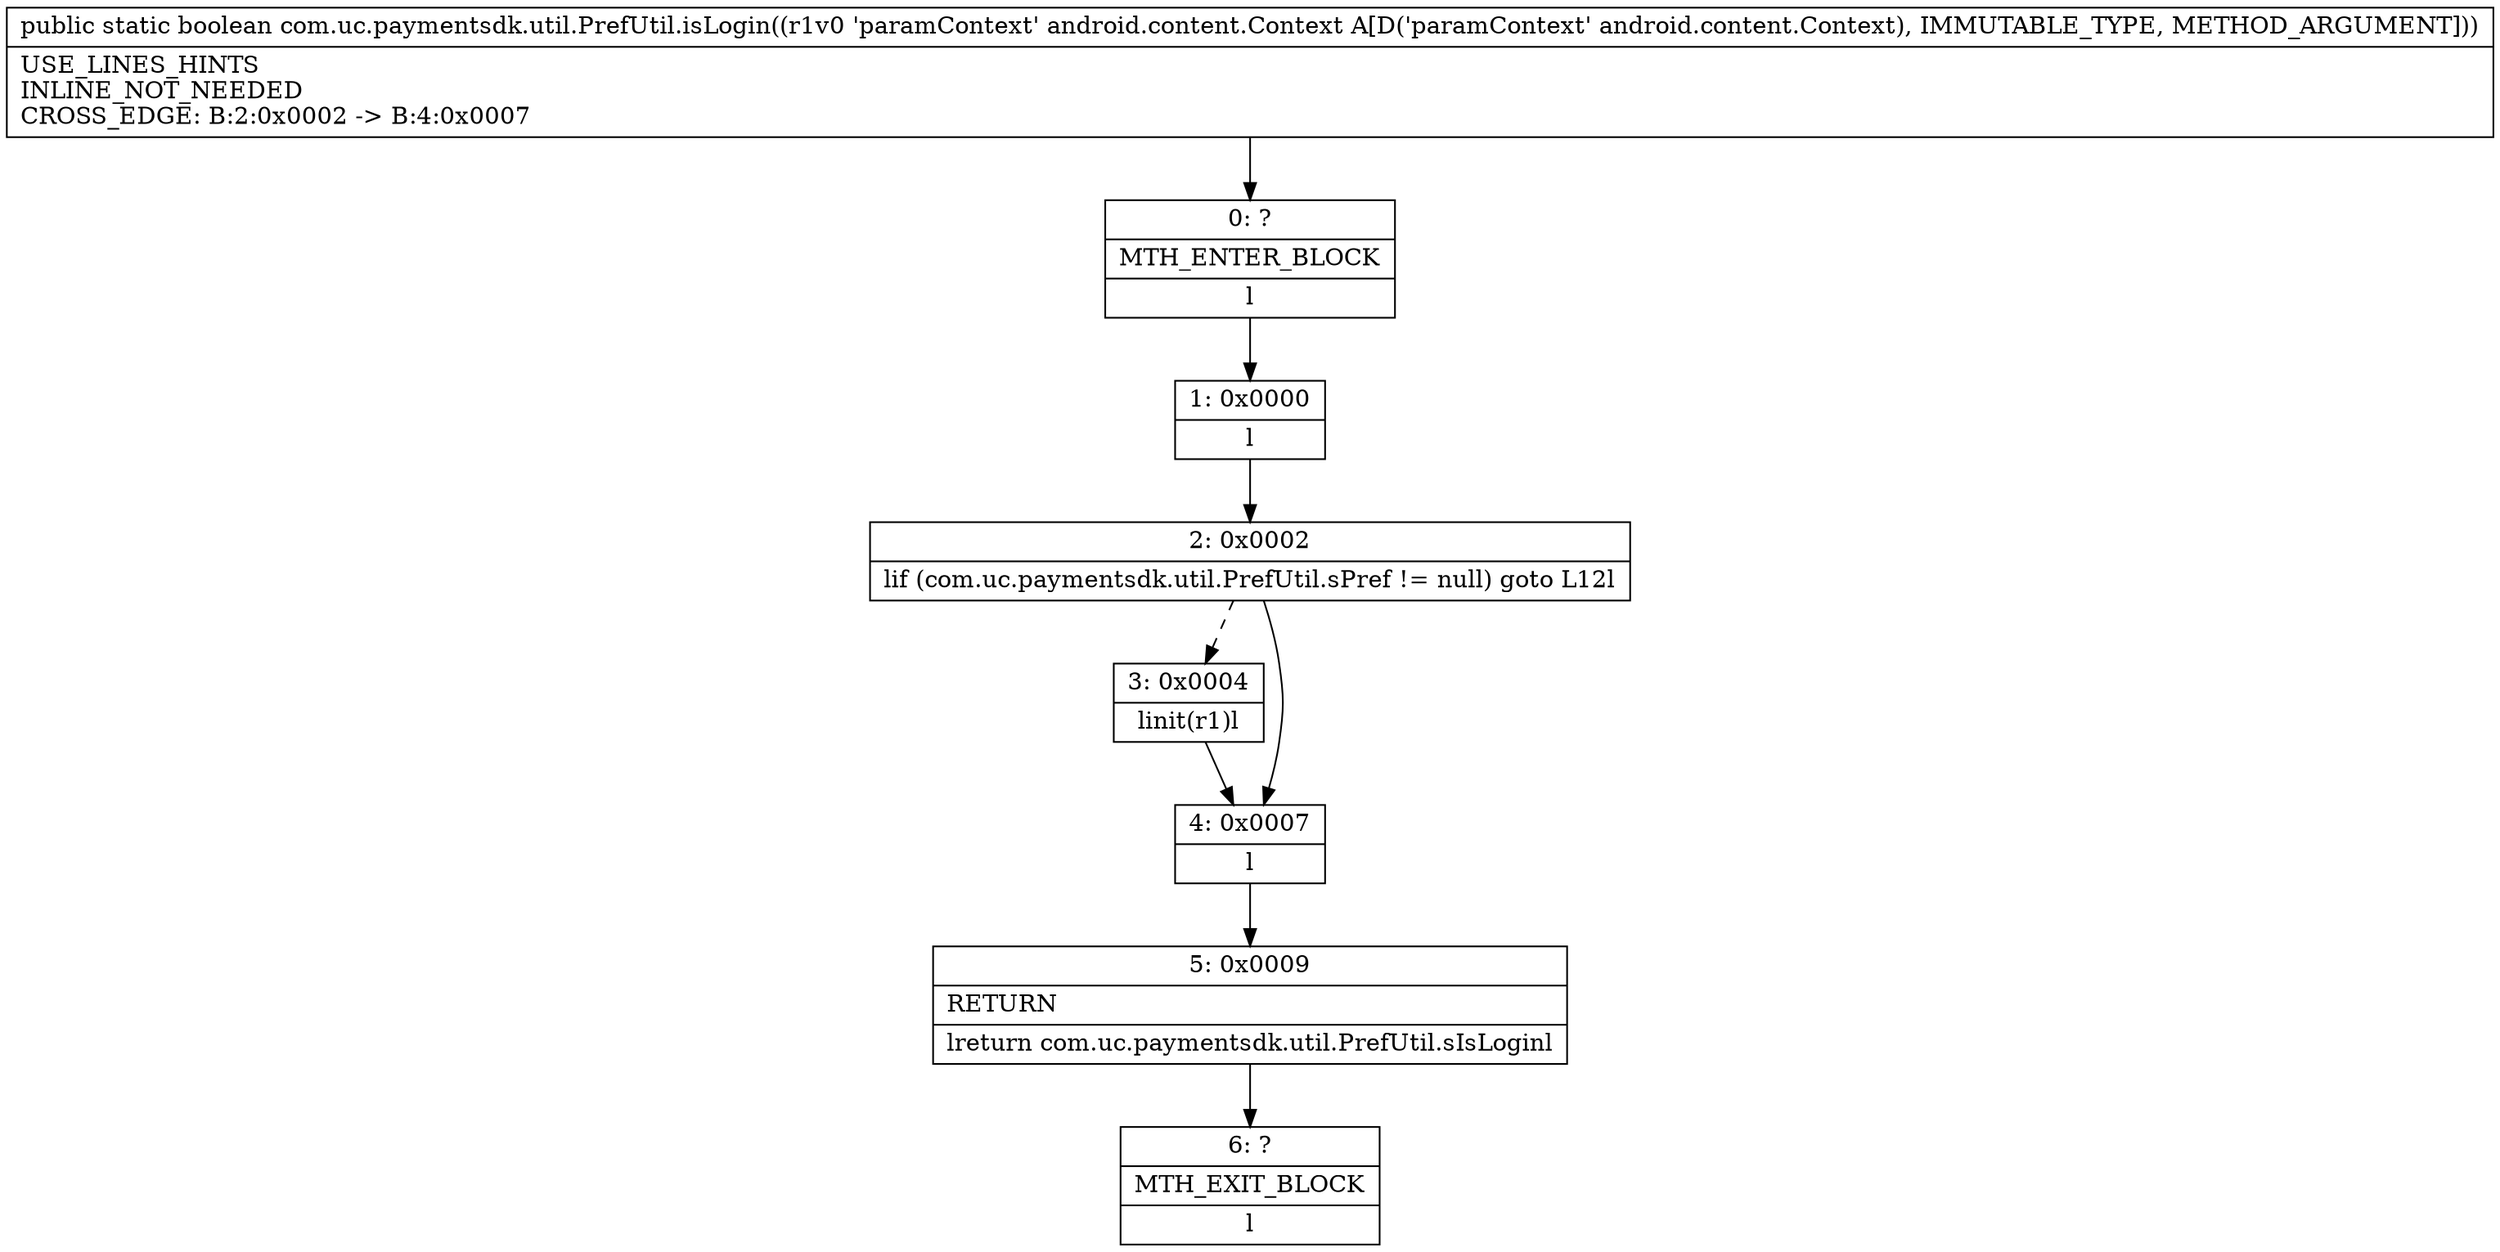 digraph "CFG forcom.uc.paymentsdk.util.PrefUtil.isLogin(Landroid\/content\/Context;)Z" {
Node_0 [shape=record,label="{0\:\ ?|MTH_ENTER_BLOCK\l|l}"];
Node_1 [shape=record,label="{1\:\ 0x0000|l}"];
Node_2 [shape=record,label="{2\:\ 0x0002|lif (com.uc.paymentsdk.util.PrefUtil.sPref != null) goto L12l}"];
Node_3 [shape=record,label="{3\:\ 0x0004|linit(r1)l}"];
Node_4 [shape=record,label="{4\:\ 0x0007|l}"];
Node_5 [shape=record,label="{5\:\ 0x0009|RETURN\l|lreturn com.uc.paymentsdk.util.PrefUtil.sIsLoginl}"];
Node_6 [shape=record,label="{6\:\ ?|MTH_EXIT_BLOCK\l|l}"];
MethodNode[shape=record,label="{public static boolean com.uc.paymentsdk.util.PrefUtil.isLogin((r1v0 'paramContext' android.content.Context A[D('paramContext' android.content.Context), IMMUTABLE_TYPE, METHOD_ARGUMENT]))  | USE_LINES_HINTS\lINLINE_NOT_NEEDED\lCROSS_EDGE: B:2:0x0002 \-\> B:4:0x0007\l}"];
MethodNode -> Node_0;
Node_0 -> Node_1;
Node_1 -> Node_2;
Node_2 -> Node_3[style=dashed];
Node_2 -> Node_4;
Node_3 -> Node_4;
Node_4 -> Node_5;
Node_5 -> Node_6;
}

